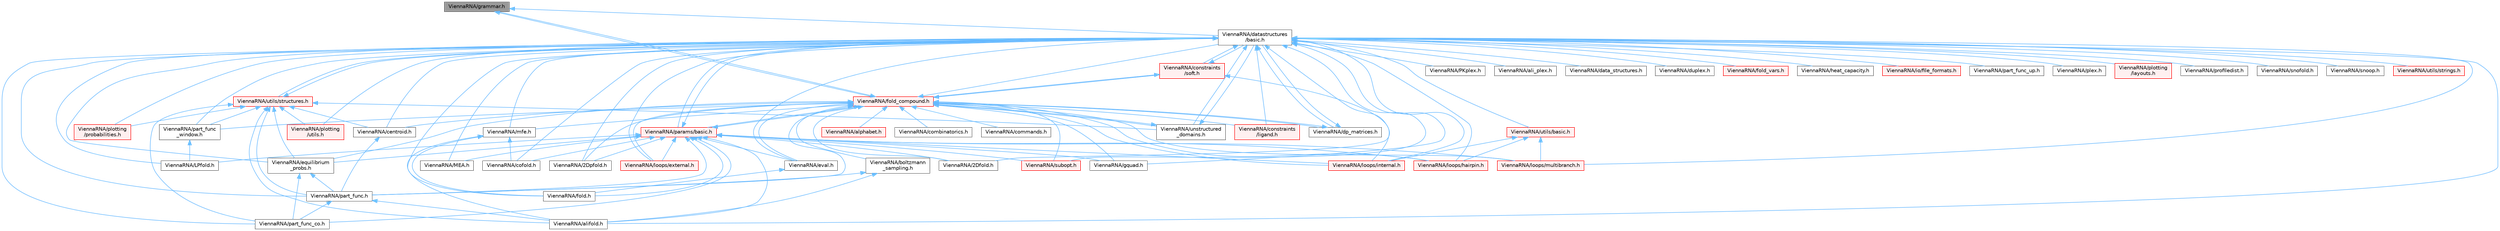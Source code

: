 digraph "ViennaRNA/grammar.h"
{
 // INTERACTIVE_SVG=YES
 // LATEX_PDF_SIZE
  bgcolor="transparent";
  edge [fontname=Helvetica,fontsize=10,labelfontname=Helvetica,labelfontsize=10];
  node [fontname=Helvetica,fontsize=10,shape=box,height=0.2,width=0.4];
  Node1 [label="ViennaRNA/grammar.h",height=0.2,width=0.4,color="gray40", fillcolor="grey60", style="filled", fontcolor="black",tooltip="Implementations for the RNA folding grammar."];
  Node1 -> Node2 [dir="back",color="steelblue1",style="solid"];
  Node2 [label="ViennaRNA/datastructures\l/basic.h",height=0.2,width=0.4,color="grey40", fillcolor="white", style="filled",URL="$datastructures_2basic_8h.html",tooltip="Various data structures and pre-processor macros."];
  Node2 -> Node3 [dir="back",color="steelblue1",style="solid"];
  Node3 [label="ViennaRNA/2Dfold.h",height=0.2,width=0.4,color="grey40", fillcolor="white", style="filled",URL="$2Dfold_8h.html",tooltip="MFE structures for base pair distance classes."];
  Node2 -> Node4 [dir="back",color="steelblue1",style="solid"];
  Node4 [label="ViennaRNA/2Dpfold.h",height=0.2,width=0.4,color="grey40", fillcolor="white", style="filled",URL="$2Dpfold_8h.html",tooltip="Partition function implementations for base pair distance classes."];
  Node2 -> Node5 [dir="back",color="steelblue1",style="solid"];
  Node5 [label="ViennaRNA/LPfold.h",height=0.2,width=0.4,color="grey40", fillcolor="white", style="filled",URL="$LPfold_8h.html",tooltip="Partition function and equilibrium probability implementation for the sliding window algorithm."];
  Node2 -> Node6 [dir="back",color="steelblue1",style="solid"];
  Node6 [label="ViennaRNA/MEA.h",height=0.2,width=0.4,color="grey40", fillcolor="white", style="filled",URL="$MEA_8h.html",tooltip="Computes a MEA (maximum expected accuracy) structure."];
  Node2 -> Node7 [dir="back",color="steelblue1",style="solid"];
  Node7 [label="ViennaRNA/PKplex.h",height=0.2,width=0.4,color="grey40", fillcolor="white", style="filled",URL="$PKplex_8h_source.html",tooltip=" "];
  Node2 -> Node8 [dir="back",color="steelblue1",style="solid"];
  Node8 [label="ViennaRNA/ali_plex.h",height=0.2,width=0.4,color="grey40", fillcolor="white", style="filled",URL="$ali__plex_8h_source.html",tooltip=" "];
  Node2 -> Node9 [dir="back",color="steelblue1",style="solid"];
  Node9 [label="ViennaRNA/alifold.h",height=0.2,width=0.4,color="grey40", fillcolor="white", style="filled",URL="$alifold_8h.html",tooltip="Functions for comparative structure prediction using RNA sequence alignments."];
  Node2 -> Node10 [dir="back",color="steelblue1",style="solid"];
  Node10 [label="ViennaRNA/centroid.h",height=0.2,width=0.4,color="grey40", fillcolor="white", style="filled",URL="$centroid_8h.html",tooltip="Centroid structure computation."];
  Node10 -> Node11 [dir="back",color="steelblue1",style="solid"];
  Node11 [label="ViennaRNA/part_func.h",height=0.2,width=0.4,color="grey40", fillcolor="white", style="filled",URL="$part__func_8h.html",tooltip="Partition function implementations."];
  Node11 -> Node9 [dir="back",color="steelblue1",style="solid"];
  Node11 -> Node12 [dir="back",color="steelblue1",style="solid"];
  Node12 [label="ViennaRNA/part_func_co.h",height=0.2,width=0.4,color="grey40", fillcolor="white", style="filled",URL="$part__func__co_8h.html",tooltip="Partition function for two RNA sequences."];
  Node2 -> Node13 [dir="back",color="steelblue1",style="solid"];
  Node13 [label="ViennaRNA/cofold.h",height=0.2,width=0.4,color="grey40", fillcolor="white", style="filled",URL="$cofold_8h.html",tooltip="MFE implementations for RNA-RNA interaction."];
  Node2 -> Node14 [dir="back",color="steelblue1",style="solid"];
  Node14 [label="ViennaRNA/constraints\l/ligand.h",height=0.2,width=0.4,color="red", fillcolor="#FFF0F0", style="filled",URL="$ligand_8h.html",tooltip="Functions for incorporation of ligands binding to hairpin and interior loop motifs using the soft con..."];
  Node2 -> Node17 [dir="back",color="steelblue1",style="solid"];
  Node17 [label="ViennaRNA/constraints\l/soft.h",height=0.2,width=0.4,color="red", fillcolor="#FFF0F0", style="filled",URL="$soft_8h.html",tooltip="Functions and data structures for secondary structure soft constraints."];
  Node17 -> Node2 [dir="back",color="steelblue1",style="solid"];
  Node17 -> Node19 [dir="back",color="steelblue1",style="solid"];
  Node19 [label="ViennaRNA/fold_compound.h",height=0.2,width=0.4,color="red", fillcolor="#FFF0F0", style="filled",URL="$fold__compound_8h.html",tooltip="The Basic Fold Compound API."];
  Node19 -> Node3 [dir="back",color="steelblue1",style="solid"];
  Node19 -> Node4 [dir="back",color="steelblue1",style="solid"];
  Node19 -> Node20 [dir="back",color="steelblue1",style="solid"];
  Node20 [label="ViennaRNA/alphabet.h",height=0.2,width=0.4,color="red", fillcolor="#FFF0F0", style="filled",URL="$alphabet_8h.html",tooltip="Functions to process, convert, and generally handle different nucleotide and/or base pair alphabets."];
  Node19 -> Node22 [dir="back",color="steelblue1",style="solid"];
  Node22 [label="ViennaRNA/boltzmann\l_sampling.h",height=0.2,width=0.4,color="grey40", fillcolor="white", style="filled",URL="$boltzmann__sampling_8h.html",tooltip="Boltzmann Sampling of secondary structures from the ensemble."];
  Node22 -> Node9 [dir="back",color="steelblue1",style="solid"];
  Node22 -> Node11 [dir="back",color="steelblue1",style="solid"];
  Node19 -> Node10 [dir="back",color="steelblue1",style="solid"];
  Node19 -> Node23 [dir="back",color="steelblue1",style="solid"];
  Node23 [label="ViennaRNA/combinatorics.h",height=0.2,width=0.4,color="grey40", fillcolor="white", style="filled",URL="$combinatorics_8h.html",tooltip="Various implementations that deal with combinatorial aspects of objects."];
  Node19 -> Node24 [dir="back",color="steelblue1",style="solid"];
  Node24 [label="ViennaRNA/commands.h",height=0.2,width=0.4,color="grey40", fillcolor="white", style="filled",URL="$commands_8h.html",tooltip="Parse and apply different commands that alter the behavior of secondary structure prediction and eval..."];
  Node19 -> Node14 [dir="back",color="steelblue1",style="solid"];
  Node19 -> Node17 [dir="back",color="steelblue1",style="solid"];
  Node19 -> Node2 [dir="back",color="steelblue1",style="solid"];
  Node19 -> Node34 [dir="back",color="steelblue1",style="solid"];
  Node34 [label="ViennaRNA/dp_matrices.h",height=0.2,width=0.4,color="grey40", fillcolor="white", style="filled",URL="$dp__matrices_8h.html",tooltip="Functions to deal with standard dynamic programming (DP) matrices."];
  Node34 -> Node2 [dir="back",color="steelblue1",style="solid"];
  Node34 -> Node19 [dir="back",color="steelblue1",style="solid"];
  Node19 -> Node35 [dir="back",color="steelblue1",style="solid"];
  Node35 [label="ViennaRNA/equilibrium\l_probs.h",height=0.2,width=0.4,color="grey40", fillcolor="white", style="filled",URL="$equilibrium__probs_8h.html",tooltip="Equilibrium Probability implementations."];
  Node35 -> Node11 [dir="back",color="steelblue1",style="solid"];
  Node35 -> Node12 [dir="back",color="steelblue1",style="solid"];
  Node19 -> Node36 [dir="back",color="steelblue1",style="solid"];
  Node36 [label="ViennaRNA/eval.h",height=0.2,width=0.4,color="grey40", fillcolor="white", style="filled",URL="$eval_8h.html",tooltip="Functions and variables related to energy evaluation of sequence/structure pairs."];
  Node36 -> Node37 [dir="back",color="steelblue1",style="solid"];
  Node37 [label="ViennaRNA/fold.h",height=0.2,width=0.4,color="grey40", fillcolor="white", style="filled",URL="$fold_8h.html",tooltip="MFE calculations for single RNA sequences."];
  Node19 -> Node38 [dir="back",color="steelblue1",style="solid"];
  Node38 [label="ViennaRNA/gquad.h",height=0.2,width=0.4,color="grey40", fillcolor="white", style="filled",URL="$gquad_8h.html",tooltip="G-quadruplexes."];
  Node19 -> Node1 [dir="back",color="steelblue1",style="solid"];
  Node19 -> Node46 [dir="back",color="steelblue1",style="solid"];
  Node46 [label="ViennaRNA/loops/external.h",height=0.2,width=0.4,color="red", fillcolor="#FFF0F0", style="filled",URL="$external_8h.html",tooltip="Energy evaluation of exterior loops for MFE and partition function calculations."];
  Node19 -> Node48 [dir="back",color="steelblue1",style="solid"];
  Node48 [label="ViennaRNA/loops/hairpin.h",height=0.2,width=0.4,color="red", fillcolor="#FFF0F0", style="filled",URL="$hairpin_8h.html",tooltip="Energy evaluation of hairpin loops for MFE and partition function calculations."];
  Node19 -> Node30 [dir="back",color="steelblue1",style="solid"];
  Node30 [label="ViennaRNA/loops/internal.h",height=0.2,width=0.4,color="red", fillcolor="#FFF0F0", style="filled",URL="$internal_8h.html",tooltip="Energy evaluation of interior loops for MFE and partition function calculations."];
  Node19 -> Node50 [dir="back",color="steelblue1",style="solid"];
  Node50 [label="ViennaRNA/loops/multibranch.h",height=0.2,width=0.4,color="red", fillcolor="#FFF0F0", style="filled",URL="$multibranch_8h.html",tooltip="Energy evaluation of multibranch loops for MFE and partition function calculations."];
  Node19 -> Node52 [dir="back",color="steelblue1",style="solid"];
  Node52 [label="ViennaRNA/mfe.h",height=0.2,width=0.4,color="grey40", fillcolor="white", style="filled",URL="$mfe_8h.html",tooltip="Compute Minimum Free energy (MFE) and backtrace corresponding secondary structures from RNA sequence ..."];
  Node52 -> Node9 [dir="back",color="steelblue1",style="solid"];
  Node52 -> Node13 [dir="back",color="steelblue1",style="solid"];
  Node52 -> Node37 [dir="back",color="steelblue1",style="solid"];
  Node19 -> Node56 [dir="back",color="steelblue1",style="solid"];
  Node56 [label="ViennaRNA/params/basic.h",height=0.2,width=0.4,color="red", fillcolor="#FFF0F0", style="filled",URL="$params_2basic_8h.html",tooltip="Functions to deal with sets of energy parameters."];
  Node56 -> Node3 [dir="back",color="steelblue1",style="solid"];
  Node56 -> Node4 [dir="back",color="steelblue1",style="solid"];
  Node56 -> Node5 [dir="back",color="steelblue1",style="solid"];
  Node56 -> Node6 [dir="back",color="steelblue1",style="solid"];
  Node56 -> Node9 [dir="back",color="steelblue1",style="solid"];
  Node56 -> Node13 [dir="back",color="steelblue1",style="solid"];
  Node56 -> Node2 [dir="back",color="steelblue1",style="solid"];
  Node56 -> Node35 [dir="back",color="steelblue1",style="solid"];
  Node56 -> Node36 [dir="back",color="steelblue1",style="solid"];
  Node56 -> Node37 [dir="back",color="steelblue1",style="solid"];
  Node56 -> Node19 [dir="back",color="steelblue1",style="solid"];
  Node56 -> Node38 [dir="back",color="steelblue1",style="solid"];
  Node56 -> Node46 [dir="back",color="steelblue1",style="solid"];
  Node56 -> Node48 [dir="back",color="steelblue1",style="solid"];
  Node56 -> Node30 [dir="back",color="steelblue1",style="solid"];
  Node56 -> Node50 [dir="back",color="steelblue1",style="solid"];
  Node56 -> Node11 [dir="back",color="steelblue1",style="solid"];
  Node56 -> Node12 [dir="back",color="steelblue1",style="solid"];
  Node56 -> Node59 [dir="back",color="steelblue1",style="solid"];
  Node59 [label="ViennaRNA/subopt.h",height=0.2,width=0.4,color="red", fillcolor="#FFF0F0", style="filled",URL="$subopt_8h.html",tooltip="RNAsubopt and density of states declarations."];
  Node19 -> Node11 [dir="back",color="steelblue1",style="solid"];
  Node19 -> Node61 [dir="back",color="steelblue1",style="solid"];
  Node61 [label="ViennaRNA/part_func\l_window.h",height=0.2,width=0.4,color="grey40", fillcolor="white", style="filled",URL="$part__func__window_8h.html",tooltip="Partition function and equilibrium probability implementation for the sliding window algorithm."];
  Node61 -> Node5 [dir="back",color="steelblue1",style="solid"];
  Node19 -> Node59 [dir="back",color="steelblue1",style="solid"];
  Node19 -> Node66 [dir="back",color="steelblue1",style="solid"];
  Node66 [label="ViennaRNA/unstructured\l_domains.h",height=0.2,width=0.4,color="grey40", fillcolor="white", style="filled",URL="$unstructured__domains_8h.html",tooltip="Functions to modify unstructured domains, e.g. to incorporate ligands binding to unpaired stretches."];
  Node66 -> Node2 [dir="back",color="steelblue1",style="solid"];
  Node66 -> Node19 [dir="back",color="steelblue1",style="solid"];
  Node17 -> Node30 [dir="back",color="steelblue1",style="solid"];
  Node2 -> Node69 [dir="back",color="steelblue1",style="solid"];
  Node69 [label="ViennaRNA/data_structures.h",height=0.2,width=0.4,color="grey40", fillcolor="white", style="filled",URL="$data__structures_8h.html",tooltip="Use ViennaRNA/datastructures/basic.h instead."];
  Node2 -> Node34 [dir="back",color="steelblue1",style="solid"];
  Node2 -> Node70 [dir="back",color="steelblue1",style="solid"];
  Node70 [label="ViennaRNA/duplex.h",height=0.2,width=0.4,color="grey40", fillcolor="white", style="filled",URL="$duplex_8h.html",tooltip="Functions for simple RNA-RNA duplex interactions."];
  Node2 -> Node35 [dir="back",color="steelblue1",style="solid"];
  Node2 -> Node36 [dir="back",color="steelblue1",style="solid"];
  Node2 -> Node37 [dir="back",color="steelblue1",style="solid"];
  Node2 -> Node71 [dir="back",color="steelblue1",style="solid"];
  Node71 [label="ViennaRNA/fold_vars.h",height=0.2,width=0.4,color="red", fillcolor="#FFF0F0", style="filled",URL="$fold__vars_8h.html",tooltip="Here all all declarations of the global variables used throughout RNAlib."];
  Node2 -> Node38 [dir="back",color="steelblue1",style="solid"];
  Node2 -> Node73 [dir="back",color="steelblue1",style="solid"];
  Node73 [label="ViennaRNA/heat_capacity.h",height=0.2,width=0.4,color="grey40", fillcolor="white", style="filled",URL="$heat__capacity_8h.html",tooltip="Compute heat capacity for an RNA."];
  Node2 -> Node74 [dir="back",color="steelblue1",style="solid"];
  Node74 [label="ViennaRNA/io/file_formats.h",height=0.2,width=0.4,color="red", fillcolor="#FFF0F0", style="filled",URL="$io_2file__formats_8h.html",tooltip="Read and write different file formats for RNA sequences, structures."];
  Node2 -> Node46 [dir="back",color="steelblue1",style="solid"];
  Node2 -> Node48 [dir="back",color="steelblue1",style="solid"];
  Node2 -> Node30 [dir="back",color="steelblue1",style="solid"];
  Node2 -> Node50 [dir="back",color="steelblue1",style="solid"];
  Node2 -> Node52 [dir="back",color="steelblue1",style="solid"];
  Node2 -> Node56 [dir="back",color="steelblue1",style="solid"];
  Node2 -> Node11 [dir="back",color="steelblue1",style="solid"];
  Node2 -> Node12 [dir="back",color="steelblue1",style="solid"];
  Node2 -> Node76 [dir="back",color="steelblue1",style="solid"];
  Node76 [label="ViennaRNA/part_func_up.h",height=0.2,width=0.4,color="grey40", fillcolor="white", style="filled",URL="$part__func__up_8h.html",tooltip="Implementations for accessibility and RNA-RNA interaction as a stepwise process."];
  Node2 -> Node61 [dir="back",color="steelblue1",style="solid"];
  Node2 -> Node77 [dir="back",color="steelblue1",style="solid"];
  Node77 [label="ViennaRNA/plex.h",height=0.2,width=0.4,color="grey40", fillcolor="white", style="filled",URL="$plex_8h_source.html",tooltip=" "];
  Node2 -> Node78 [dir="back",color="steelblue1",style="solid"];
  Node78 [label="ViennaRNA/plotting\l/layouts.h",height=0.2,width=0.4,color="red", fillcolor="#FFF0F0", style="filled",URL="$layouts_8h.html",tooltip="Secondary structure plot layout algorithms."];
  Node2 -> Node83 [dir="back",color="steelblue1",style="solid"];
  Node83 [label="ViennaRNA/plotting\l/probabilities.h",height=0.2,width=0.4,color="red", fillcolor="#FFF0F0", style="filled",URL="$probabilities_8h.html",tooltip="Various functions for plotting RNA secondary structures, dot-plots and other visualizations."];
  Node2 -> Node84 [dir="back",color="steelblue1",style="solid"];
  Node84 [label="ViennaRNA/plotting\l/utils.h",height=0.2,width=0.4,color="red", fillcolor="#FFF0F0", style="filled",URL="$plotting_2utils_8h.html",tooltip="Various utilities to assist in plotting secondary structures and consensus structures."];
  Node2 -> Node86 [dir="back",color="steelblue1",style="solid"];
  Node86 [label="ViennaRNA/profiledist.h",height=0.2,width=0.4,color="grey40", fillcolor="white", style="filled",URL="$profiledist_8h.html",tooltip=" "];
  Node2 -> Node87 [dir="back",color="steelblue1",style="solid"];
  Node87 [label="ViennaRNA/snofold.h",height=0.2,width=0.4,color="grey40", fillcolor="white", style="filled",URL="$snofold_8h_source.html",tooltip=" "];
  Node2 -> Node88 [dir="back",color="steelblue1",style="solid"];
  Node88 [label="ViennaRNA/snoop.h",height=0.2,width=0.4,color="grey40", fillcolor="white", style="filled",URL="$snoop_8h_source.html",tooltip=" "];
  Node2 -> Node59 [dir="back",color="steelblue1",style="solid"];
  Node2 -> Node66 [dir="back",color="steelblue1",style="solid"];
  Node2 -> Node89 [dir="back",color="steelblue1",style="solid"];
  Node89 [label="ViennaRNA/utils/basic.h",height=0.2,width=0.4,color="red", fillcolor="#FFF0F0", style="filled",URL="$utils_2basic_8h.html",tooltip="General utility- and helper-functions used throughout the ViennaRNA Package."];
  Node89 -> Node48 [dir="back",color="steelblue1",style="solid"];
  Node89 -> Node30 [dir="back",color="steelblue1",style="solid"];
  Node89 -> Node50 [dir="back",color="steelblue1",style="solid"];
  Node2 -> Node91 [dir="back",color="steelblue1",style="solid"];
  Node91 [label="ViennaRNA/utils/strings.h",height=0.2,width=0.4,color="red", fillcolor="#FFF0F0", style="filled",URL="$strings_8h.html",tooltip="General utility- and helper-functions for RNA sequence and structure strings used throughout the Vien..."];
  Node2 -> Node93 [dir="back",color="steelblue1",style="solid"];
  Node93 [label="ViennaRNA/utils/structures.h",height=0.2,width=0.4,color="red", fillcolor="#FFF0F0", style="filled",URL="$utils_2structures_8h.html",tooltip="Various utility- and helper-functions for secondary structure parsing, converting,..."];
  Node93 -> Node9 [dir="back",color="steelblue1",style="solid"];
  Node93 -> Node10 [dir="back",color="steelblue1",style="solid"];
  Node93 -> Node2 [dir="back",color="steelblue1",style="solid"];
  Node93 -> Node35 [dir="back",color="steelblue1",style="solid"];
  Node93 -> Node11 [dir="back",color="steelblue1",style="solid"];
  Node93 -> Node12 [dir="back",color="steelblue1",style="solid"];
  Node93 -> Node61 [dir="back",color="steelblue1",style="solid"];
  Node93 -> Node83 [dir="back",color="steelblue1",style="solid"];
  Node93 -> Node84 [dir="back",color="steelblue1",style="solid"];
  Node93 -> Node66 [dir="back",color="steelblue1",style="solid"];
  Node1 -> Node19 [dir="back",color="steelblue1",style="solid"];
}
